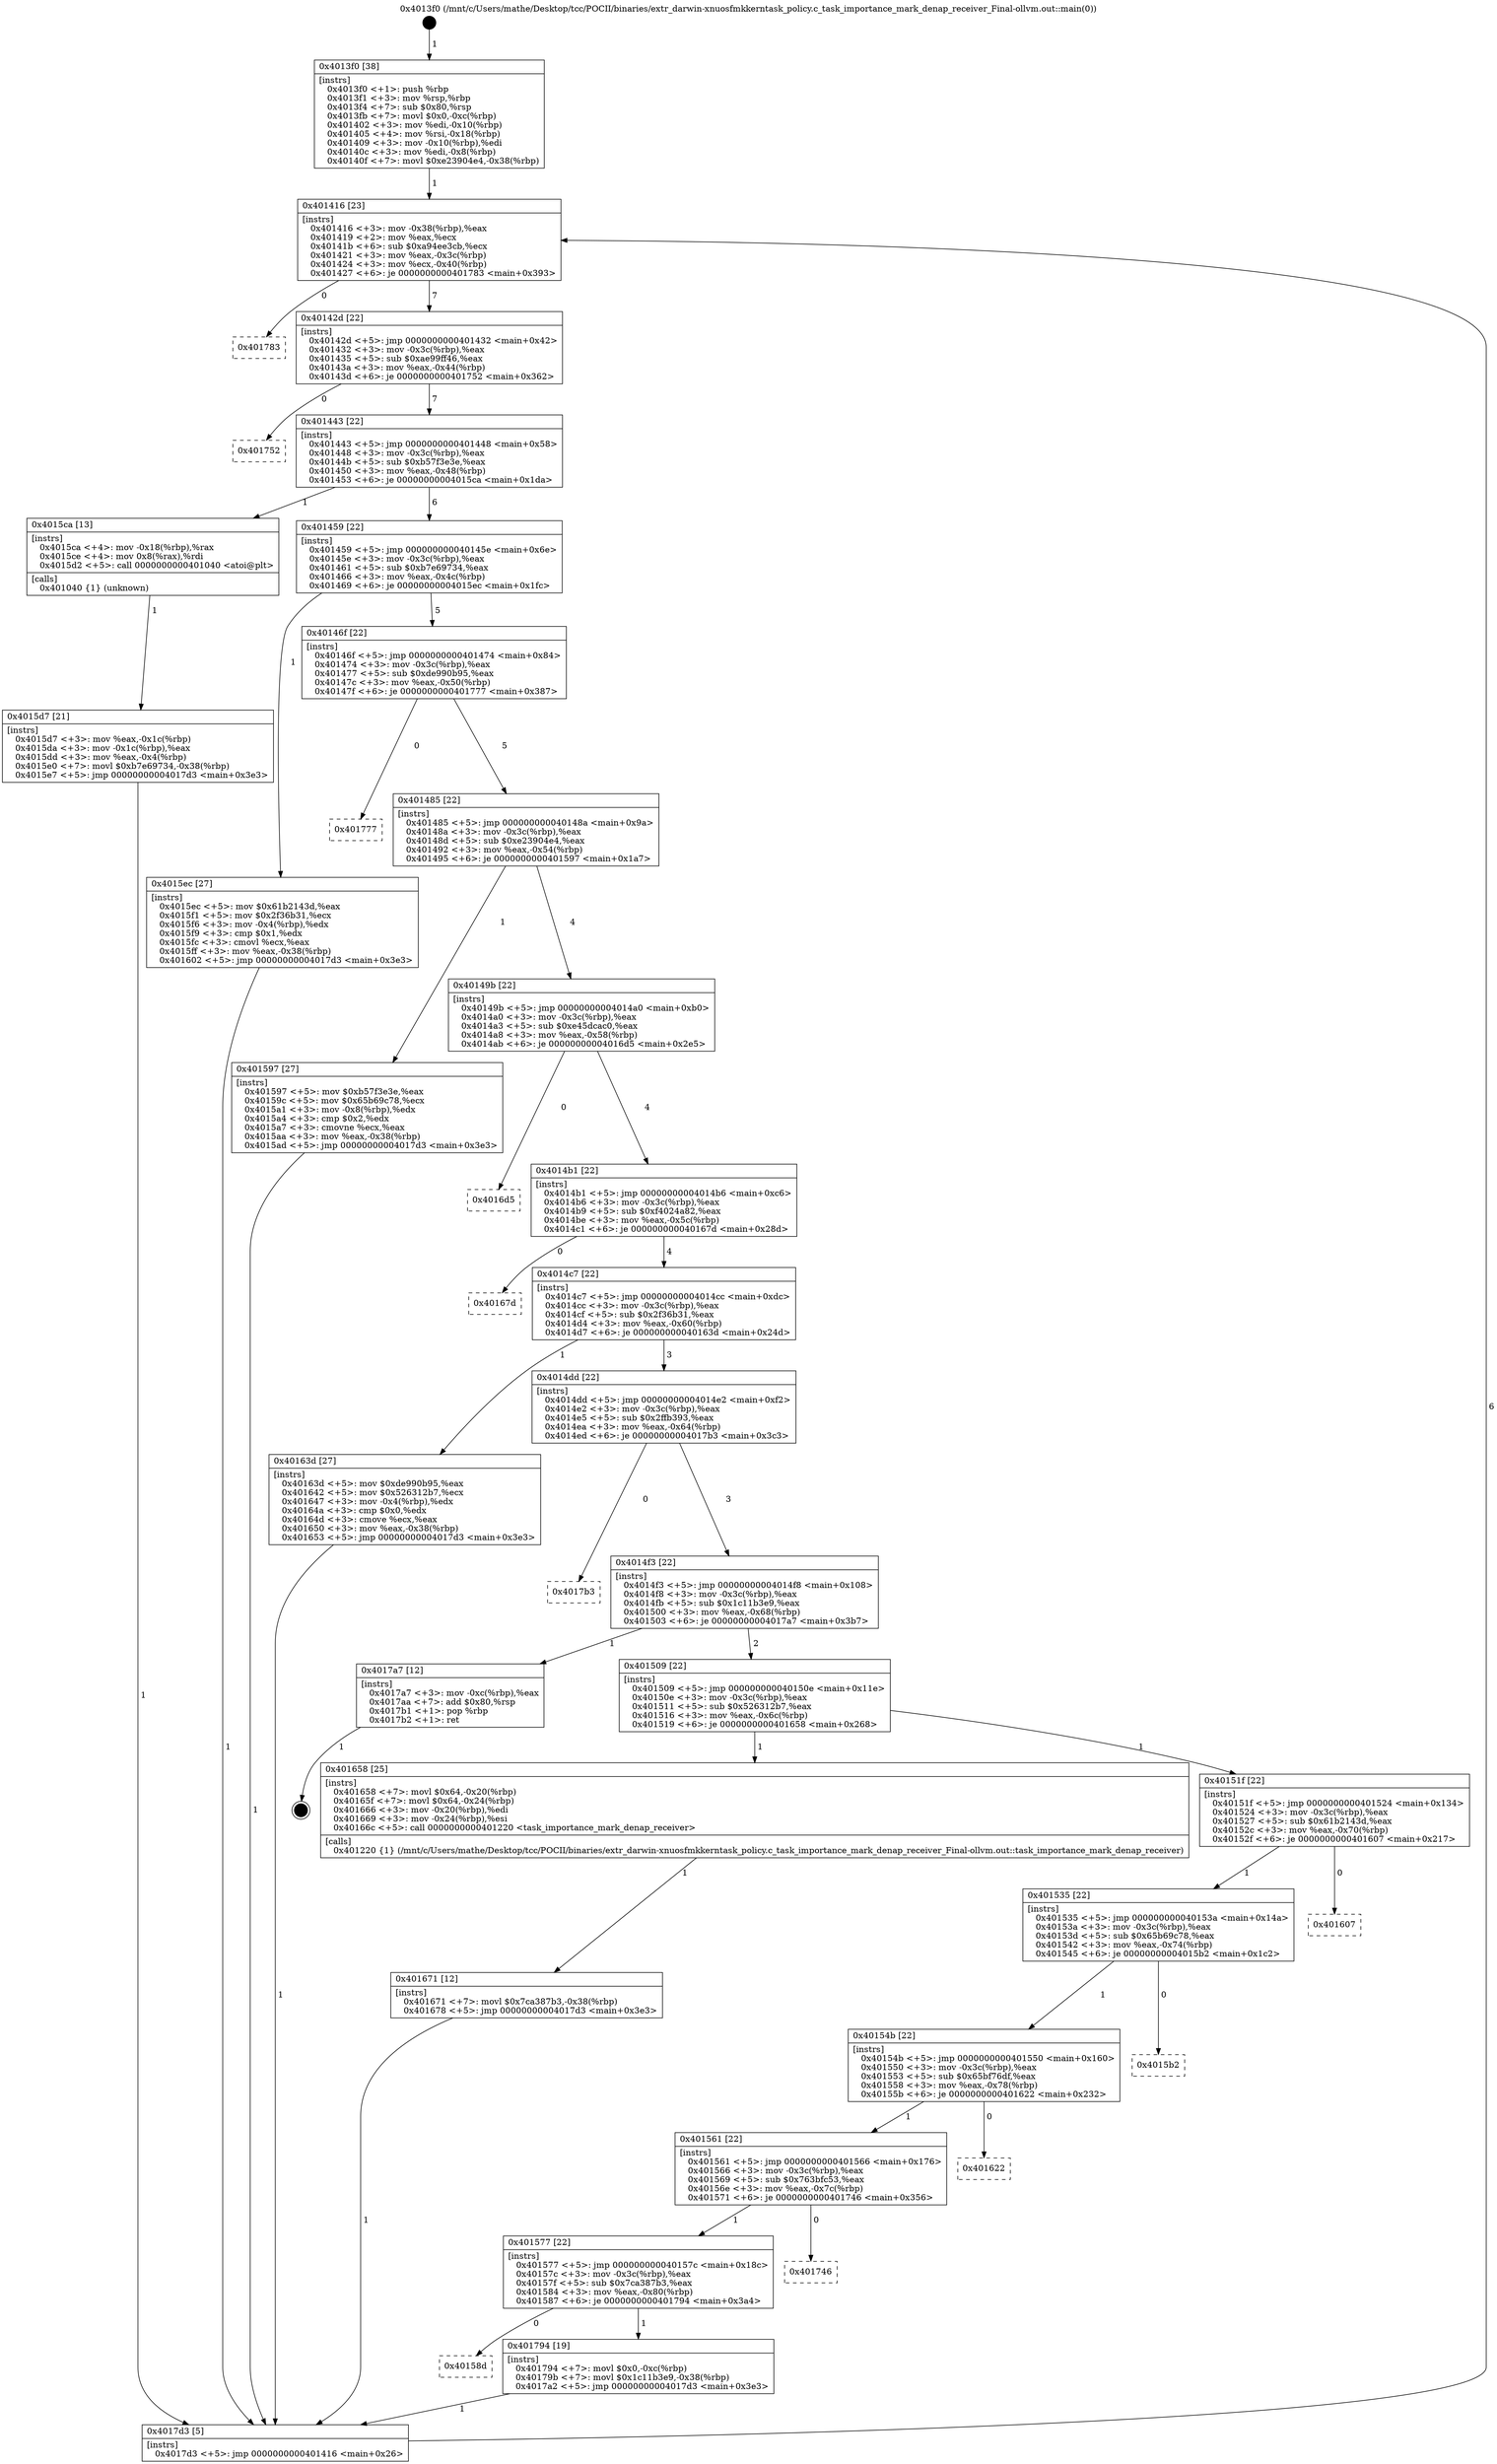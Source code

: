 digraph "0x4013f0" {
  label = "0x4013f0 (/mnt/c/Users/mathe/Desktop/tcc/POCII/binaries/extr_darwin-xnuosfmkkerntask_policy.c_task_importance_mark_denap_receiver_Final-ollvm.out::main(0))"
  labelloc = "t"
  node[shape=record]

  Entry [label="",width=0.3,height=0.3,shape=circle,fillcolor=black,style=filled]
  "0x401416" [label="{
     0x401416 [23]\l
     | [instrs]\l
     &nbsp;&nbsp;0x401416 \<+3\>: mov -0x38(%rbp),%eax\l
     &nbsp;&nbsp;0x401419 \<+2\>: mov %eax,%ecx\l
     &nbsp;&nbsp;0x40141b \<+6\>: sub $0xa94ee3cb,%ecx\l
     &nbsp;&nbsp;0x401421 \<+3\>: mov %eax,-0x3c(%rbp)\l
     &nbsp;&nbsp;0x401424 \<+3\>: mov %ecx,-0x40(%rbp)\l
     &nbsp;&nbsp;0x401427 \<+6\>: je 0000000000401783 \<main+0x393\>\l
  }"]
  "0x401783" [label="{
     0x401783\l
  }", style=dashed]
  "0x40142d" [label="{
     0x40142d [22]\l
     | [instrs]\l
     &nbsp;&nbsp;0x40142d \<+5\>: jmp 0000000000401432 \<main+0x42\>\l
     &nbsp;&nbsp;0x401432 \<+3\>: mov -0x3c(%rbp),%eax\l
     &nbsp;&nbsp;0x401435 \<+5\>: sub $0xae99ff46,%eax\l
     &nbsp;&nbsp;0x40143a \<+3\>: mov %eax,-0x44(%rbp)\l
     &nbsp;&nbsp;0x40143d \<+6\>: je 0000000000401752 \<main+0x362\>\l
  }"]
  Exit [label="",width=0.3,height=0.3,shape=circle,fillcolor=black,style=filled,peripheries=2]
  "0x401752" [label="{
     0x401752\l
  }", style=dashed]
  "0x401443" [label="{
     0x401443 [22]\l
     | [instrs]\l
     &nbsp;&nbsp;0x401443 \<+5\>: jmp 0000000000401448 \<main+0x58\>\l
     &nbsp;&nbsp;0x401448 \<+3\>: mov -0x3c(%rbp),%eax\l
     &nbsp;&nbsp;0x40144b \<+5\>: sub $0xb57f3e3e,%eax\l
     &nbsp;&nbsp;0x401450 \<+3\>: mov %eax,-0x48(%rbp)\l
     &nbsp;&nbsp;0x401453 \<+6\>: je 00000000004015ca \<main+0x1da\>\l
  }"]
  "0x40158d" [label="{
     0x40158d\l
  }", style=dashed]
  "0x4015ca" [label="{
     0x4015ca [13]\l
     | [instrs]\l
     &nbsp;&nbsp;0x4015ca \<+4\>: mov -0x18(%rbp),%rax\l
     &nbsp;&nbsp;0x4015ce \<+4\>: mov 0x8(%rax),%rdi\l
     &nbsp;&nbsp;0x4015d2 \<+5\>: call 0000000000401040 \<atoi@plt\>\l
     | [calls]\l
     &nbsp;&nbsp;0x401040 \{1\} (unknown)\l
  }"]
  "0x401459" [label="{
     0x401459 [22]\l
     | [instrs]\l
     &nbsp;&nbsp;0x401459 \<+5\>: jmp 000000000040145e \<main+0x6e\>\l
     &nbsp;&nbsp;0x40145e \<+3\>: mov -0x3c(%rbp),%eax\l
     &nbsp;&nbsp;0x401461 \<+5\>: sub $0xb7e69734,%eax\l
     &nbsp;&nbsp;0x401466 \<+3\>: mov %eax,-0x4c(%rbp)\l
     &nbsp;&nbsp;0x401469 \<+6\>: je 00000000004015ec \<main+0x1fc\>\l
  }"]
  "0x401794" [label="{
     0x401794 [19]\l
     | [instrs]\l
     &nbsp;&nbsp;0x401794 \<+7\>: movl $0x0,-0xc(%rbp)\l
     &nbsp;&nbsp;0x40179b \<+7\>: movl $0x1c11b3e9,-0x38(%rbp)\l
     &nbsp;&nbsp;0x4017a2 \<+5\>: jmp 00000000004017d3 \<main+0x3e3\>\l
  }"]
  "0x4015ec" [label="{
     0x4015ec [27]\l
     | [instrs]\l
     &nbsp;&nbsp;0x4015ec \<+5\>: mov $0x61b2143d,%eax\l
     &nbsp;&nbsp;0x4015f1 \<+5\>: mov $0x2f36b31,%ecx\l
     &nbsp;&nbsp;0x4015f6 \<+3\>: mov -0x4(%rbp),%edx\l
     &nbsp;&nbsp;0x4015f9 \<+3\>: cmp $0x1,%edx\l
     &nbsp;&nbsp;0x4015fc \<+3\>: cmovl %ecx,%eax\l
     &nbsp;&nbsp;0x4015ff \<+3\>: mov %eax,-0x38(%rbp)\l
     &nbsp;&nbsp;0x401602 \<+5\>: jmp 00000000004017d3 \<main+0x3e3\>\l
  }"]
  "0x40146f" [label="{
     0x40146f [22]\l
     | [instrs]\l
     &nbsp;&nbsp;0x40146f \<+5\>: jmp 0000000000401474 \<main+0x84\>\l
     &nbsp;&nbsp;0x401474 \<+3\>: mov -0x3c(%rbp),%eax\l
     &nbsp;&nbsp;0x401477 \<+5\>: sub $0xde990b95,%eax\l
     &nbsp;&nbsp;0x40147c \<+3\>: mov %eax,-0x50(%rbp)\l
     &nbsp;&nbsp;0x40147f \<+6\>: je 0000000000401777 \<main+0x387\>\l
  }"]
  "0x401577" [label="{
     0x401577 [22]\l
     | [instrs]\l
     &nbsp;&nbsp;0x401577 \<+5\>: jmp 000000000040157c \<main+0x18c\>\l
     &nbsp;&nbsp;0x40157c \<+3\>: mov -0x3c(%rbp),%eax\l
     &nbsp;&nbsp;0x40157f \<+5\>: sub $0x7ca387b3,%eax\l
     &nbsp;&nbsp;0x401584 \<+3\>: mov %eax,-0x80(%rbp)\l
     &nbsp;&nbsp;0x401587 \<+6\>: je 0000000000401794 \<main+0x3a4\>\l
  }"]
  "0x401777" [label="{
     0x401777\l
  }", style=dashed]
  "0x401485" [label="{
     0x401485 [22]\l
     | [instrs]\l
     &nbsp;&nbsp;0x401485 \<+5\>: jmp 000000000040148a \<main+0x9a\>\l
     &nbsp;&nbsp;0x40148a \<+3\>: mov -0x3c(%rbp),%eax\l
     &nbsp;&nbsp;0x40148d \<+5\>: sub $0xe23904e4,%eax\l
     &nbsp;&nbsp;0x401492 \<+3\>: mov %eax,-0x54(%rbp)\l
     &nbsp;&nbsp;0x401495 \<+6\>: je 0000000000401597 \<main+0x1a7\>\l
  }"]
  "0x401746" [label="{
     0x401746\l
  }", style=dashed]
  "0x401597" [label="{
     0x401597 [27]\l
     | [instrs]\l
     &nbsp;&nbsp;0x401597 \<+5\>: mov $0xb57f3e3e,%eax\l
     &nbsp;&nbsp;0x40159c \<+5\>: mov $0x65b69c78,%ecx\l
     &nbsp;&nbsp;0x4015a1 \<+3\>: mov -0x8(%rbp),%edx\l
     &nbsp;&nbsp;0x4015a4 \<+3\>: cmp $0x2,%edx\l
     &nbsp;&nbsp;0x4015a7 \<+3\>: cmovne %ecx,%eax\l
     &nbsp;&nbsp;0x4015aa \<+3\>: mov %eax,-0x38(%rbp)\l
     &nbsp;&nbsp;0x4015ad \<+5\>: jmp 00000000004017d3 \<main+0x3e3\>\l
  }"]
  "0x40149b" [label="{
     0x40149b [22]\l
     | [instrs]\l
     &nbsp;&nbsp;0x40149b \<+5\>: jmp 00000000004014a0 \<main+0xb0\>\l
     &nbsp;&nbsp;0x4014a0 \<+3\>: mov -0x3c(%rbp),%eax\l
     &nbsp;&nbsp;0x4014a3 \<+5\>: sub $0xe45dcac0,%eax\l
     &nbsp;&nbsp;0x4014a8 \<+3\>: mov %eax,-0x58(%rbp)\l
     &nbsp;&nbsp;0x4014ab \<+6\>: je 00000000004016d5 \<main+0x2e5\>\l
  }"]
  "0x4017d3" [label="{
     0x4017d3 [5]\l
     | [instrs]\l
     &nbsp;&nbsp;0x4017d3 \<+5\>: jmp 0000000000401416 \<main+0x26\>\l
  }"]
  "0x4013f0" [label="{
     0x4013f0 [38]\l
     | [instrs]\l
     &nbsp;&nbsp;0x4013f0 \<+1\>: push %rbp\l
     &nbsp;&nbsp;0x4013f1 \<+3\>: mov %rsp,%rbp\l
     &nbsp;&nbsp;0x4013f4 \<+7\>: sub $0x80,%rsp\l
     &nbsp;&nbsp;0x4013fb \<+7\>: movl $0x0,-0xc(%rbp)\l
     &nbsp;&nbsp;0x401402 \<+3\>: mov %edi,-0x10(%rbp)\l
     &nbsp;&nbsp;0x401405 \<+4\>: mov %rsi,-0x18(%rbp)\l
     &nbsp;&nbsp;0x401409 \<+3\>: mov -0x10(%rbp),%edi\l
     &nbsp;&nbsp;0x40140c \<+3\>: mov %edi,-0x8(%rbp)\l
     &nbsp;&nbsp;0x40140f \<+7\>: movl $0xe23904e4,-0x38(%rbp)\l
  }"]
  "0x4015d7" [label="{
     0x4015d7 [21]\l
     | [instrs]\l
     &nbsp;&nbsp;0x4015d7 \<+3\>: mov %eax,-0x1c(%rbp)\l
     &nbsp;&nbsp;0x4015da \<+3\>: mov -0x1c(%rbp),%eax\l
     &nbsp;&nbsp;0x4015dd \<+3\>: mov %eax,-0x4(%rbp)\l
     &nbsp;&nbsp;0x4015e0 \<+7\>: movl $0xb7e69734,-0x38(%rbp)\l
     &nbsp;&nbsp;0x4015e7 \<+5\>: jmp 00000000004017d3 \<main+0x3e3\>\l
  }"]
  "0x401561" [label="{
     0x401561 [22]\l
     | [instrs]\l
     &nbsp;&nbsp;0x401561 \<+5\>: jmp 0000000000401566 \<main+0x176\>\l
     &nbsp;&nbsp;0x401566 \<+3\>: mov -0x3c(%rbp),%eax\l
     &nbsp;&nbsp;0x401569 \<+5\>: sub $0x763bfc53,%eax\l
     &nbsp;&nbsp;0x40156e \<+3\>: mov %eax,-0x7c(%rbp)\l
     &nbsp;&nbsp;0x401571 \<+6\>: je 0000000000401746 \<main+0x356\>\l
  }"]
  "0x4016d5" [label="{
     0x4016d5\l
  }", style=dashed]
  "0x4014b1" [label="{
     0x4014b1 [22]\l
     | [instrs]\l
     &nbsp;&nbsp;0x4014b1 \<+5\>: jmp 00000000004014b6 \<main+0xc6\>\l
     &nbsp;&nbsp;0x4014b6 \<+3\>: mov -0x3c(%rbp),%eax\l
     &nbsp;&nbsp;0x4014b9 \<+5\>: sub $0xf4024a82,%eax\l
     &nbsp;&nbsp;0x4014be \<+3\>: mov %eax,-0x5c(%rbp)\l
     &nbsp;&nbsp;0x4014c1 \<+6\>: je 000000000040167d \<main+0x28d\>\l
  }"]
  "0x401622" [label="{
     0x401622\l
  }", style=dashed]
  "0x40167d" [label="{
     0x40167d\l
  }", style=dashed]
  "0x4014c7" [label="{
     0x4014c7 [22]\l
     | [instrs]\l
     &nbsp;&nbsp;0x4014c7 \<+5\>: jmp 00000000004014cc \<main+0xdc\>\l
     &nbsp;&nbsp;0x4014cc \<+3\>: mov -0x3c(%rbp),%eax\l
     &nbsp;&nbsp;0x4014cf \<+5\>: sub $0x2f36b31,%eax\l
     &nbsp;&nbsp;0x4014d4 \<+3\>: mov %eax,-0x60(%rbp)\l
     &nbsp;&nbsp;0x4014d7 \<+6\>: je 000000000040163d \<main+0x24d\>\l
  }"]
  "0x40154b" [label="{
     0x40154b [22]\l
     | [instrs]\l
     &nbsp;&nbsp;0x40154b \<+5\>: jmp 0000000000401550 \<main+0x160\>\l
     &nbsp;&nbsp;0x401550 \<+3\>: mov -0x3c(%rbp),%eax\l
     &nbsp;&nbsp;0x401553 \<+5\>: sub $0x65bf76df,%eax\l
     &nbsp;&nbsp;0x401558 \<+3\>: mov %eax,-0x78(%rbp)\l
     &nbsp;&nbsp;0x40155b \<+6\>: je 0000000000401622 \<main+0x232\>\l
  }"]
  "0x40163d" [label="{
     0x40163d [27]\l
     | [instrs]\l
     &nbsp;&nbsp;0x40163d \<+5\>: mov $0xde990b95,%eax\l
     &nbsp;&nbsp;0x401642 \<+5\>: mov $0x526312b7,%ecx\l
     &nbsp;&nbsp;0x401647 \<+3\>: mov -0x4(%rbp),%edx\l
     &nbsp;&nbsp;0x40164a \<+3\>: cmp $0x0,%edx\l
     &nbsp;&nbsp;0x40164d \<+3\>: cmove %ecx,%eax\l
     &nbsp;&nbsp;0x401650 \<+3\>: mov %eax,-0x38(%rbp)\l
     &nbsp;&nbsp;0x401653 \<+5\>: jmp 00000000004017d3 \<main+0x3e3\>\l
  }"]
  "0x4014dd" [label="{
     0x4014dd [22]\l
     | [instrs]\l
     &nbsp;&nbsp;0x4014dd \<+5\>: jmp 00000000004014e2 \<main+0xf2\>\l
     &nbsp;&nbsp;0x4014e2 \<+3\>: mov -0x3c(%rbp),%eax\l
     &nbsp;&nbsp;0x4014e5 \<+5\>: sub $0x2ffb393,%eax\l
     &nbsp;&nbsp;0x4014ea \<+3\>: mov %eax,-0x64(%rbp)\l
     &nbsp;&nbsp;0x4014ed \<+6\>: je 00000000004017b3 \<main+0x3c3\>\l
  }"]
  "0x4015b2" [label="{
     0x4015b2\l
  }", style=dashed]
  "0x4017b3" [label="{
     0x4017b3\l
  }", style=dashed]
  "0x4014f3" [label="{
     0x4014f3 [22]\l
     | [instrs]\l
     &nbsp;&nbsp;0x4014f3 \<+5\>: jmp 00000000004014f8 \<main+0x108\>\l
     &nbsp;&nbsp;0x4014f8 \<+3\>: mov -0x3c(%rbp),%eax\l
     &nbsp;&nbsp;0x4014fb \<+5\>: sub $0x1c11b3e9,%eax\l
     &nbsp;&nbsp;0x401500 \<+3\>: mov %eax,-0x68(%rbp)\l
     &nbsp;&nbsp;0x401503 \<+6\>: je 00000000004017a7 \<main+0x3b7\>\l
  }"]
  "0x401535" [label="{
     0x401535 [22]\l
     | [instrs]\l
     &nbsp;&nbsp;0x401535 \<+5\>: jmp 000000000040153a \<main+0x14a\>\l
     &nbsp;&nbsp;0x40153a \<+3\>: mov -0x3c(%rbp),%eax\l
     &nbsp;&nbsp;0x40153d \<+5\>: sub $0x65b69c78,%eax\l
     &nbsp;&nbsp;0x401542 \<+3\>: mov %eax,-0x74(%rbp)\l
     &nbsp;&nbsp;0x401545 \<+6\>: je 00000000004015b2 \<main+0x1c2\>\l
  }"]
  "0x4017a7" [label="{
     0x4017a7 [12]\l
     | [instrs]\l
     &nbsp;&nbsp;0x4017a7 \<+3\>: mov -0xc(%rbp),%eax\l
     &nbsp;&nbsp;0x4017aa \<+7\>: add $0x80,%rsp\l
     &nbsp;&nbsp;0x4017b1 \<+1\>: pop %rbp\l
     &nbsp;&nbsp;0x4017b2 \<+1\>: ret\l
  }"]
  "0x401509" [label="{
     0x401509 [22]\l
     | [instrs]\l
     &nbsp;&nbsp;0x401509 \<+5\>: jmp 000000000040150e \<main+0x11e\>\l
     &nbsp;&nbsp;0x40150e \<+3\>: mov -0x3c(%rbp),%eax\l
     &nbsp;&nbsp;0x401511 \<+5\>: sub $0x526312b7,%eax\l
     &nbsp;&nbsp;0x401516 \<+3\>: mov %eax,-0x6c(%rbp)\l
     &nbsp;&nbsp;0x401519 \<+6\>: je 0000000000401658 \<main+0x268\>\l
  }"]
  "0x401607" [label="{
     0x401607\l
  }", style=dashed]
  "0x401658" [label="{
     0x401658 [25]\l
     | [instrs]\l
     &nbsp;&nbsp;0x401658 \<+7\>: movl $0x64,-0x20(%rbp)\l
     &nbsp;&nbsp;0x40165f \<+7\>: movl $0x64,-0x24(%rbp)\l
     &nbsp;&nbsp;0x401666 \<+3\>: mov -0x20(%rbp),%edi\l
     &nbsp;&nbsp;0x401669 \<+3\>: mov -0x24(%rbp),%esi\l
     &nbsp;&nbsp;0x40166c \<+5\>: call 0000000000401220 \<task_importance_mark_denap_receiver\>\l
     | [calls]\l
     &nbsp;&nbsp;0x401220 \{1\} (/mnt/c/Users/mathe/Desktop/tcc/POCII/binaries/extr_darwin-xnuosfmkkerntask_policy.c_task_importance_mark_denap_receiver_Final-ollvm.out::task_importance_mark_denap_receiver)\l
  }"]
  "0x40151f" [label="{
     0x40151f [22]\l
     | [instrs]\l
     &nbsp;&nbsp;0x40151f \<+5\>: jmp 0000000000401524 \<main+0x134\>\l
     &nbsp;&nbsp;0x401524 \<+3\>: mov -0x3c(%rbp),%eax\l
     &nbsp;&nbsp;0x401527 \<+5\>: sub $0x61b2143d,%eax\l
     &nbsp;&nbsp;0x40152c \<+3\>: mov %eax,-0x70(%rbp)\l
     &nbsp;&nbsp;0x40152f \<+6\>: je 0000000000401607 \<main+0x217\>\l
  }"]
  "0x401671" [label="{
     0x401671 [12]\l
     | [instrs]\l
     &nbsp;&nbsp;0x401671 \<+7\>: movl $0x7ca387b3,-0x38(%rbp)\l
     &nbsp;&nbsp;0x401678 \<+5\>: jmp 00000000004017d3 \<main+0x3e3\>\l
  }"]
  Entry -> "0x4013f0" [label=" 1"]
  "0x401416" -> "0x401783" [label=" 0"]
  "0x401416" -> "0x40142d" [label=" 7"]
  "0x4017a7" -> Exit [label=" 1"]
  "0x40142d" -> "0x401752" [label=" 0"]
  "0x40142d" -> "0x401443" [label=" 7"]
  "0x401794" -> "0x4017d3" [label=" 1"]
  "0x401443" -> "0x4015ca" [label=" 1"]
  "0x401443" -> "0x401459" [label=" 6"]
  "0x401577" -> "0x40158d" [label=" 0"]
  "0x401459" -> "0x4015ec" [label=" 1"]
  "0x401459" -> "0x40146f" [label=" 5"]
  "0x401577" -> "0x401794" [label=" 1"]
  "0x40146f" -> "0x401777" [label=" 0"]
  "0x40146f" -> "0x401485" [label=" 5"]
  "0x401561" -> "0x401577" [label=" 1"]
  "0x401485" -> "0x401597" [label=" 1"]
  "0x401485" -> "0x40149b" [label=" 4"]
  "0x401597" -> "0x4017d3" [label=" 1"]
  "0x4013f0" -> "0x401416" [label=" 1"]
  "0x4017d3" -> "0x401416" [label=" 6"]
  "0x4015ca" -> "0x4015d7" [label=" 1"]
  "0x4015d7" -> "0x4017d3" [label=" 1"]
  "0x4015ec" -> "0x4017d3" [label=" 1"]
  "0x401561" -> "0x401746" [label=" 0"]
  "0x40149b" -> "0x4016d5" [label=" 0"]
  "0x40149b" -> "0x4014b1" [label=" 4"]
  "0x40154b" -> "0x401561" [label=" 1"]
  "0x4014b1" -> "0x40167d" [label=" 0"]
  "0x4014b1" -> "0x4014c7" [label=" 4"]
  "0x40154b" -> "0x401622" [label=" 0"]
  "0x4014c7" -> "0x40163d" [label=" 1"]
  "0x4014c7" -> "0x4014dd" [label=" 3"]
  "0x40163d" -> "0x4017d3" [label=" 1"]
  "0x401535" -> "0x40154b" [label=" 1"]
  "0x4014dd" -> "0x4017b3" [label=" 0"]
  "0x4014dd" -> "0x4014f3" [label=" 3"]
  "0x401535" -> "0x4015b2" [label=" 0"]
  "0x4014f3" -> "0x4017a7" [label=" 1"]
  "0x4014f3" -> "0x401509" [label=" 2"]
  "0x40151f" -> "0x401535" [label=" 1"]
  "0x401509" -> "0x401658" [label=" 1"]
  "0x401509" -> "0x40151f" [label=" 1"]
  "0x401658" -> "0x401671" [label=" 1"]
  "0x401671" -> "0x4017d3" [label=" 1"]
  "0x40151f" -> "0x401607" [label=" 0"]
}
